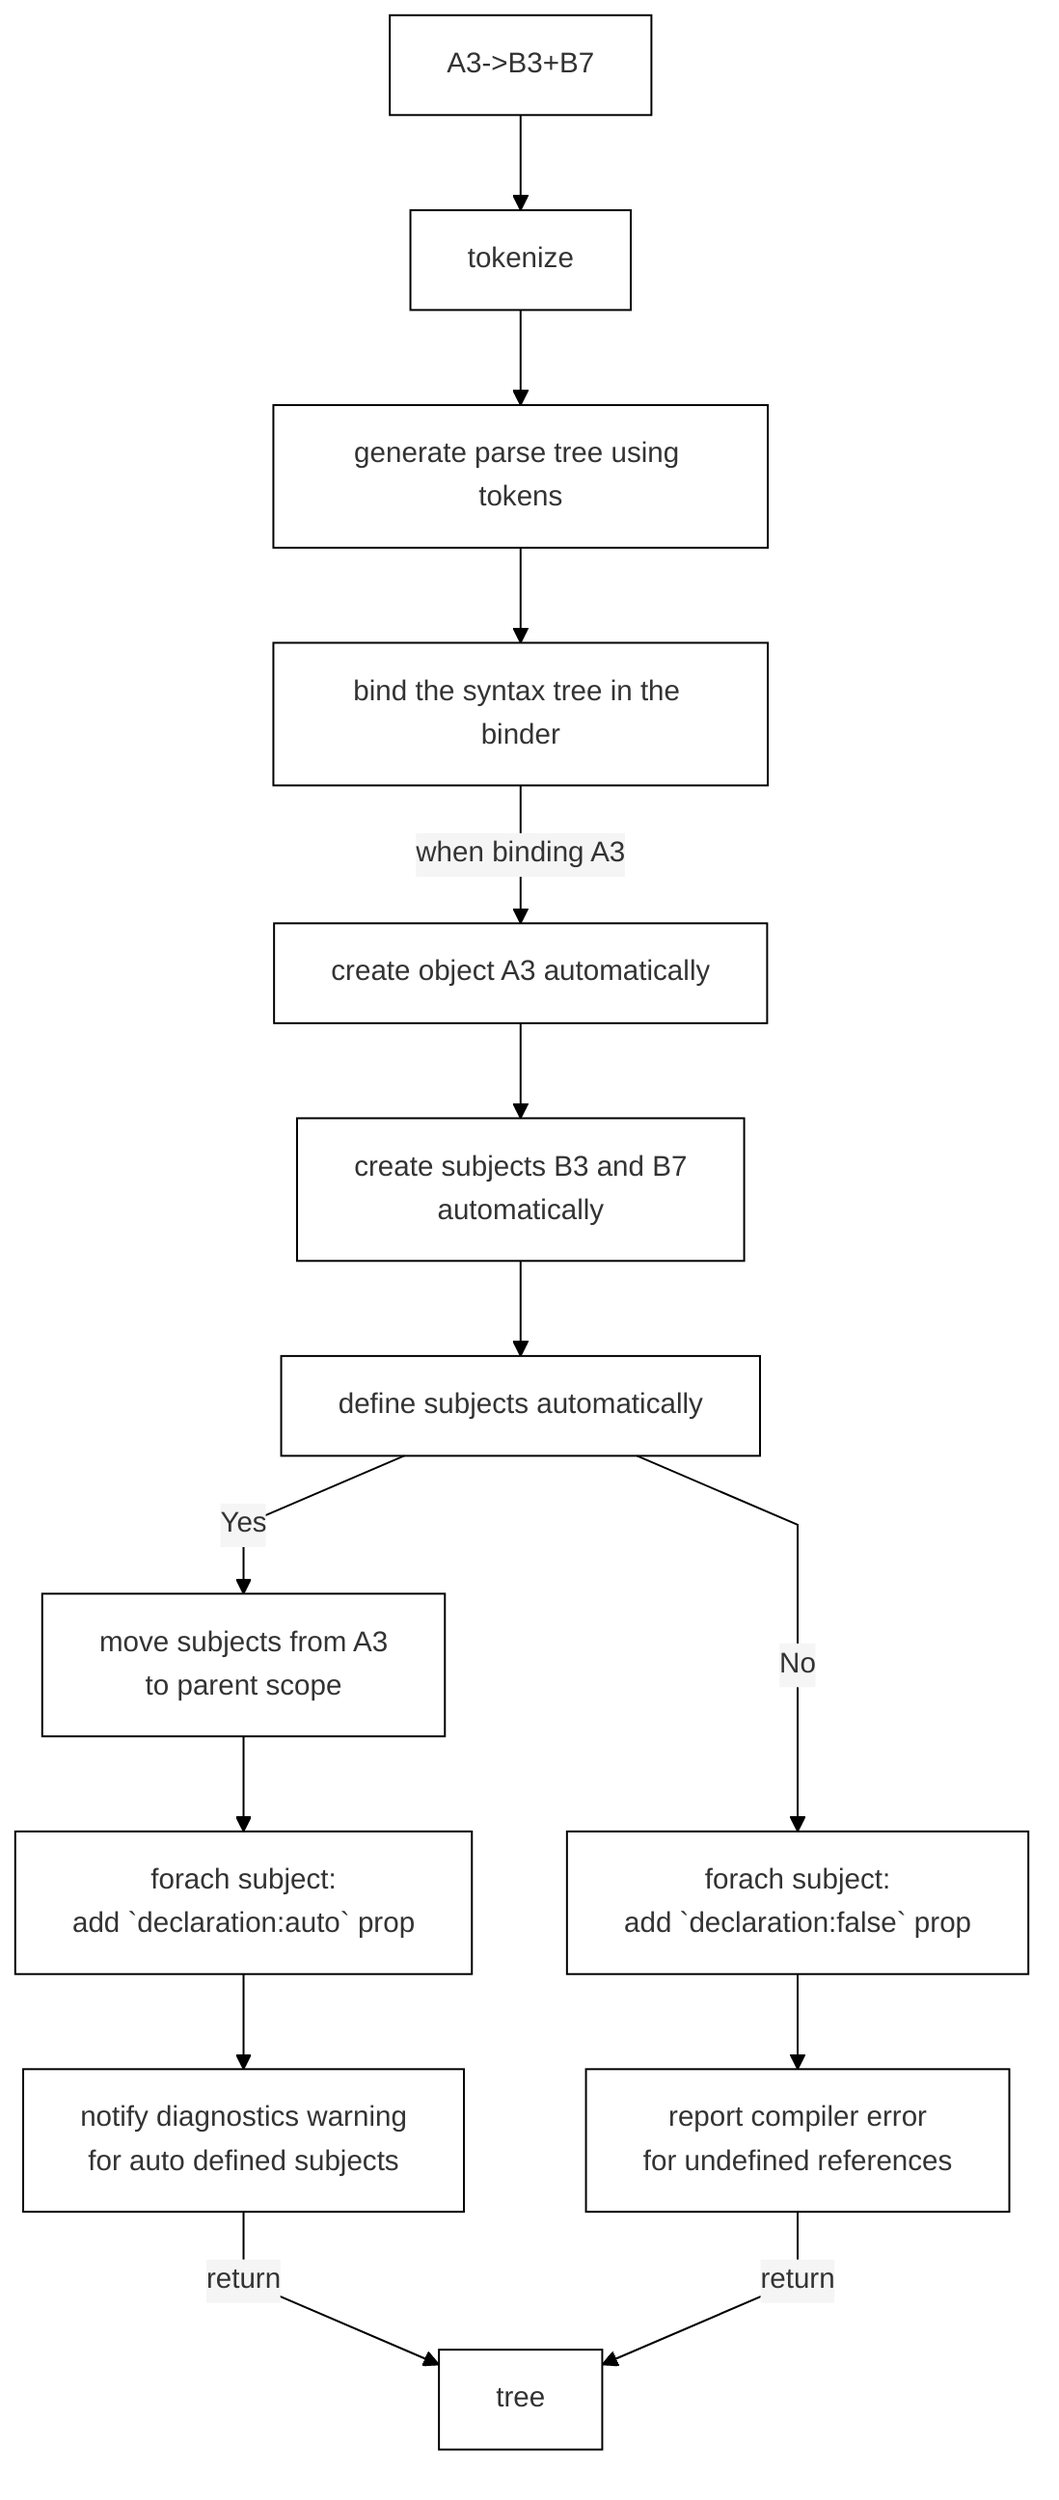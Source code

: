 %%{
  init: {
    'theme': 'base',
    'flowchart': { 'curve': 'linear' },
    'themeVariables': {
      'darkMode': false,
      'primaryColor': '#ffaacc',
      'fontSize': '15px',
      'lineColor': '#000',
      'edgeLabelBackground': 'whitesmoke'
    }
  }
}%%

flowchart TD
    provideInput[A3->B3+B7]
    tokenize
    parseTokens[generate parse tree using tokens]
    binder[bind the syntax tree in the binder]
    createObject[create object A3 automatically]
    createSubjects[create subjects B3 and B7<br/>automatically]
    define[define subjects automatically]
    error[report compiler error <br/> for undefined references]
    move[move subjects from A3 <br/> to parent scope]
    type[forach subject: <br/> add `declaration:auto` prop]
    notify[notify diagnostics warning <br/> for auto defined subjects]
    declarationFalse[forach subject: <br/> add `declaration:false` prop]
    tree[tree]

    provideInput --> tokenize
    tokenize --> parseTokens
    parseTokens --> binder
    binder -->|when binding A3| createObject
    createObject --> createSubjects
    createSubjects --> define
    define -->|Yes| move
    move --> type
    type --> notify
    notify -->|return| tree
    define -->|No| declarationFalse 
    declarationFalse --> error 
    error -->|return| tree

    classDef default fill:transparent,stroke:#000